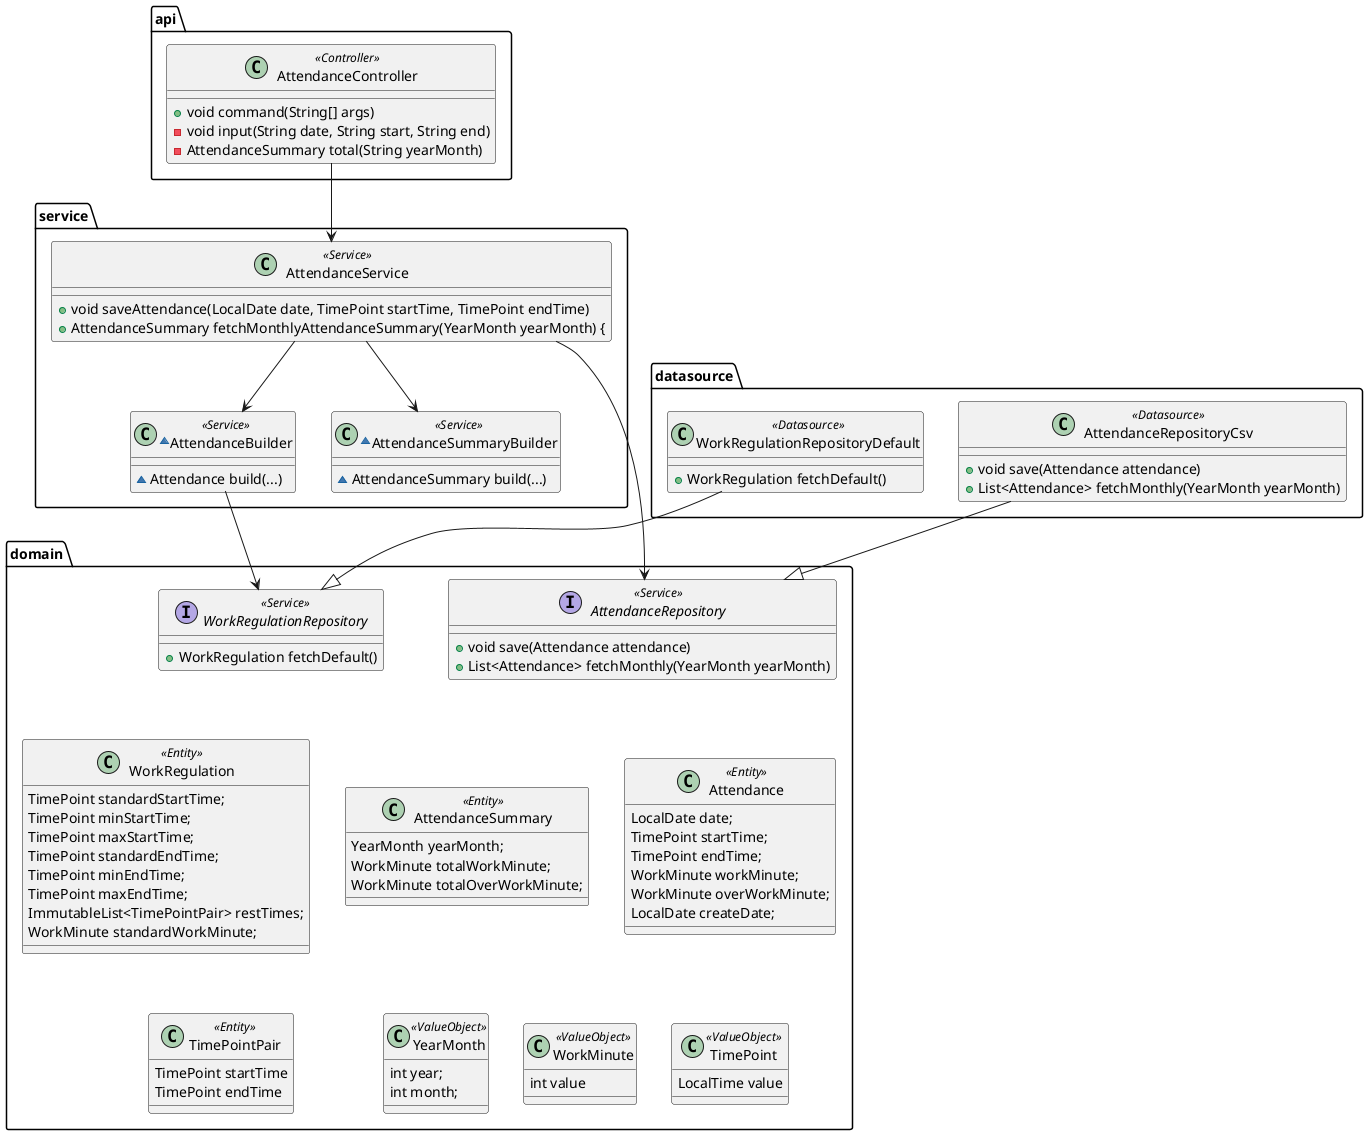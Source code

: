 @startuml

package api {

    class  AttendanceController <<Controller>> {
        + void command(String[] args)
        - void input(String date, String start, String end)
        - AttendanceSummary total(String yearMonth)
    }
}

package service {

    class  AttendanceService <<Service>> {
        + void saveAttendance(LocalDate date, TimePoint startTime, TimePoint endTime)
        + AttendanceSummary fetchMonthlyAttendanceSummary(YearMonth yearMonth) {
    }

    ~class AttendanceBuilder <<Service>> {
        '~ Attendance build(LocalDate date, TimePoint startTime, TimePoint endTime, LocalDate createDate)
        ~ Attendance build(...)
    }

    ~class AttendanceSummaryBuilder <<Service>> {
        '~ AttendanceSummary build(YearMonth yearMonth, List<Attendance> attendances)
        ~ AttendanceSummary build(...)
    }
}

package datasource {

    class  AttendanceRepositoryCsv <<Datasource>> {
        + void save(Attendance attendance)
        + List<Attendance> fetchMonthly(YearMonth yearMonth)
    }

    class WorkRegulationRepositoryDefault <<Datasource>> {
        + WorkRegulation fetchDefault()
    }
}

package domain {

    class Attendance <<Entity>> {
        LocalDate date;
        TimePoint startTime;
        TimePoint endTime;
        WorkMinute workMinute;
        WorkMinute overWorkMinute;
        LocalDate createDate;
    }

    interface AttendanceRepository <<Service>> {
        + void save(Attendance attendance)
        + List<Attendance> fetchMonthly(YearMonth yearMonth)
    }

    class AttendanceSummary <<Entity>> {
        YearMonth yearMonth;
        WorkMinute totalWorkMinute;
        WorkMinute totalOverWorkMinute;
    }

    class TimePoint <<ValueObject>> {
        LocalTime value
    }

    class TimePointPair <<Entity>> {
        TimePoint startTime
        TimePoint endTime
    }

    class WorkMinute <<ValueObject>> {
        int value
    }

    class WorkRegulation <<Entity>> {
        TimePoint standardStartTime;
        TimePoint minStartTime;
        TimePoint maxStartTime;
        TimePoint standardEndTime;
        TimePoint minEndTime;
        TimePoint maxEndTime;
        ImmutableList<TimePointPair> restTimes;
        WorkMinute standardWorkMinute;
    }

    interface WorkRegulationRepository <<Service>> {
        + WorkRegulation fetchDefault()
    }

    class YearMonth <<ValueObject>> {
        int year;
        int month;
    }
}


''' api
AttendanceController --> AttendanceService


''' service
AttendanceService --> AttendanceBuilder
AttendanceService --> AttendanceSummaryBuilder
AttendanceService --> AttendanceRepository
AttendanceBuilder --> WorkRegulationRepository
' AttendanceBuilder ..> Attendance : <<Create>>
' AttendanceSummaryBuilder ..> AttendanceSummary : <<Create>>


''' datasource
AttendanceRepositoryCsv --|> AttendanceRepository
WorkRegulationRepositoryDefault --|> WorkRegulationRepository


''' domain
AttendanceRepository -[hidden]- Attendance
WorkRegulation -[hidden] Attendance
Attendance -[hidden]- TimePoint
Attendance -[hidden]- WorkMinute
AttendanceSummary -[hidden]- YearMonth
AttendanceSummary -[hidden]- WorkMinute
WorkRegulation -[hidden]- TimePointPair
TimePointPair -[hidden] TimePoint

@enduml
